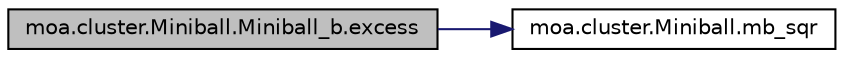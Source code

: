 digraph G
{
  edge [fontname="Helvetica",fontsize="10",labelfontname="Helvetica",labelfontsize="10"];
  node [fontname="Helvetica",fontsize="10",shape=record];
  rankdir=LR;
  Node1 [label="moa.cluster.Miniball.Miniball_b.excess",height=0.2,width=0.4,color="black", fillcolor="grey75", style="filled" fontcolor="black"];
  Node1 -> Node2 [color="midnightblue",fontsize="10",style="solid",fontname="Helvetica"];
  Node2 [label="moa.cluster.Miniball.mb_sqr",height=0.2,width=0.4,color="black", fillcolor="white", style="filled",URL="$classmoa_1_1cluster_1_1Miniball.html#a39fd7af396a89a96fef2190d7064b8fc"];
}

